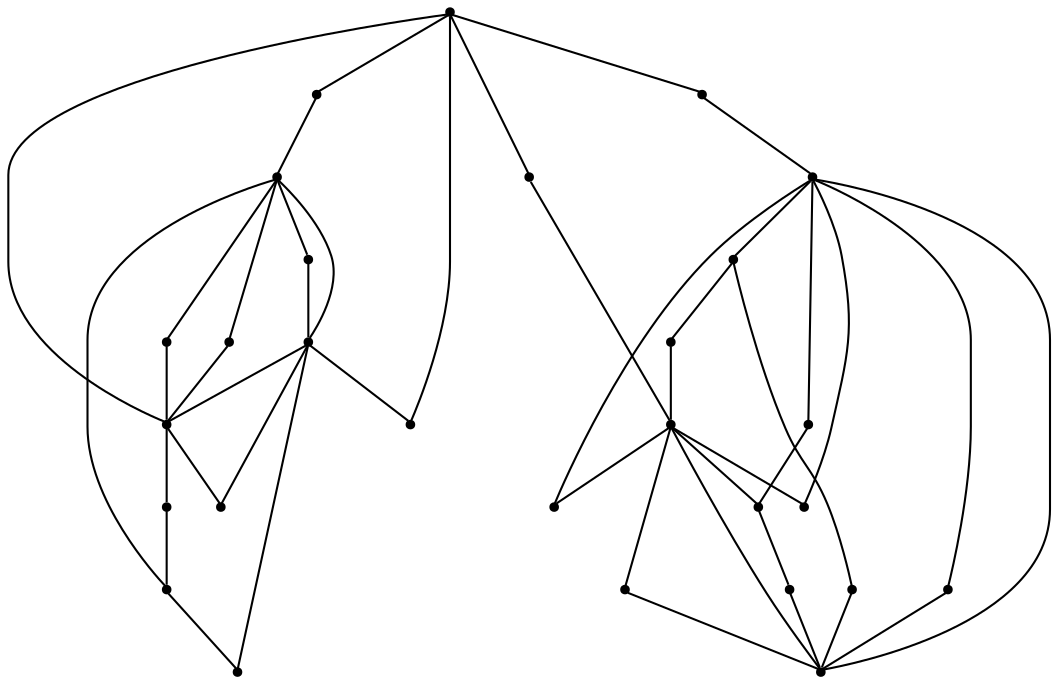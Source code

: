 graph {
  node [shape=point,comment="{\"directed\":false,\"doi\":\"10.1007/978-3-319-50106-2_25\",\"figure\":\"5 (2)\"}"]

  v0 [pos="815.3715790750972,1982.4928288379815"]
  v1 [pos="798.9950020840747,1918.98769541893"]
  v2 [pos="712.955246881424,1868.4030614175567"]
  v3 [pos="713.1636261262199,1941.547158794237"]
  v4 [pos="770.2383165659253,2133.589043898338"]
  v5 [pos="771.0040959831567,1822.2264496839516"]
  v6 [pos="607.4061518043412,1971.1526729969573"]
  v7 [pos="707.0459752247577,2088.0853801417065"]
  v8 [pos="776.328910595657,2067.304304042788"]
  v9 [pos="706.2166550811418,2015.4998365805552"]
  v10 [pos="642.4398725929127,1824.8592004696116"]
  v11 [pos="627.823979402423,2138.601244112172"]
  v12 [pos="571.2774702572209,1982.7116974892847"]
  v13 [pos="530.9658233656492,1904.276122991006"]
  v14 [pos="551.4274395378682,2072.7134182953887"]
  v15 [pos="522.8572509002745,2050.3132419542235"]
  v16 [pos="492.28987723962507,2058.5280335750585"]
  v17 [pos="497.25318374896057,1985.7412669322541"]
  v18 [pos="493.32651152204073,1907.263056922442"]
  v19 [pos="412.54279210959766,1978.2984610351696"]
  v20 [pos="735.4890585639255,2008.7165616687462"]
  v21 [pos="732.3968809881119,1903.82188469624"]
  v22 [pos="695.7827336660769,1970.789047086882"]
  v23 [pos="695.1076154353782,1903.300974762632"]
  v24 [pos="686.9396195936647,2044.0684907518537"]
  v25 [pos="522.414484747844,1867.4499780997007"]
  v26 [pos="512.4170501289619,2017.0468920285175"]
  v27 [pos="485.83782279804177,1949.3983880926353"]

  v0 -- v4 [id="-1",pos="815.3715790750972,1982.4928288379815 822.5435259419907,1983.2190950497368 826.4524967431339,1991.4994773195608 829.5488075660979,2000.0256893993612 830.5781768717916,2002.8678024843869 831.5199849263153,2005.7349690989342 832.3534383170817,2008.6228652835935 834.5663152529687,2014.8154110348535 835.9081580432298,2021.1371668673014 836.4749216101712,2027.5048329746596 836.7583351878508,2030.6843420689288 836.8458328506031,2033.876568690874 836.7541383522828,2037.0644713534093 836.9124735123505,2043.4487974220228 836.2957294490985,2049.699716625316 835.003867155148,2055.7714458636538 834.362069255323,2058.8094088748894 833.5494728655615,2061.801461611215 832.5826109744648,2064.756124816173 823.814594823354,2091.5641644560105 804.1947700731722,2112.1671951674653 781.2994423389536,2127.5735897199656 778.7907520839359,2129.153106657321 776.211160743185,2130.636606260723 770.2383165659253,2133.589043898338"]
  v0 -- v5 [id="-2",pos="815.3715790750972,1982.4928288379815 822.1476244534035,1976.834768981123 823.5395113283929,1974.1052060160298 824.9605852871057,1971.3756430509363 832.0241774902419,1957.7402914025918 839.604552764009,1944.2425434037011 840.0796854210477,1928.6485653179805 840.3255182438678,1925.156332218159 840.433872907625,1921.7266693545034 840.4297396604746,1918.3762366882693 840.4047494123193,1909.4373408353836 839.5129218541063,1901.0277484843718 837.6792862413695,1893.2891328935439 836.7666016821515,1889.4219870778352 835.6122811356814,1885.7255104835376 834.2120641779736,1882.2125478136045 822.8268759312525,1852.2040151588326 797.3270301965455,1827.6795347884922 771.0040959831567,1822.2264496839516"]
  v1 -- v2 [id="-4",pos="798.9950020840747,1918.98769541893 780.7737167284796,1890.1096349188251 750.4183906140378,1870.3262854150335 712.955246881424,1868.4030614175567"]
  v0 -- v1 [id="-5",pos="815.3715790750972,1982.4928288379815 816.1246045044088,1960.4021085023662 809.9078551779262,1937.9181887628151 798.9950020840747,1918.98769541893"]
  v0 -- v3 [id="-6",pos="815.3715790750972,1982.4928288379815 811.2917461955998,1977.5098153501635 808.89967709864,1975.4512291452543 806.3909232552046,1973.5176562374 781.6286395773756,1952.3937155923372 745.2853789147335,1936.353860986297 713.1636261262199,1941.547158794237"]
  v5 -- v10 [id="-7",pos="771.0040959831567,1822.2264496839516 763.3049375451301,1818.786549210517 761.092060609243,1818.3198159448089 758.8542570136184,1817.898865778734 749.8903249475803,1816.2112498561328 740.4929742265134,1815.2526026199184 731.1623277556115,1814.3275296567685 728.9952980688847,1814.1400732988245 726.8032781340025,1813.9775432951255 724.5904011981155,1813.856726782204 711.3091335124783,1813.1272493947104 697.1944124360747,1813.7608366235272 682.1170263041425,1816.64466319933 679.9416665346972,1816.9613296384618 677.7537798469655,1817.294528863572 675.553429829365,1817.6447695757684 666.7520297589627,1819.0615021588715 657.7922945284928,1820.9035088674586 642.4398725929127,1824.8592004696116"]
  v4 -- v11 [id="-8",pos="770.2383165659253,2133.589043898338 768.2890613127095,2134.7413154934193 762.7465040609071,2137.0125387610706 756.9705773161534,2138.7336017814596 753.8534094921845,2139.7170481966423 750.6696010064682,2140.579678098903 747.4357484360236,2141.3548114107534 737.7258606419714,2143.6718177780385 727.5409037792982,2145.163710949707 717.4309812495086,2146.622284198864 715.1972473126166,2146.9182210678837 712.9385867159871,2147.1849076232484 710.663202365503,2147.4182742561024 696.9860331912787,2148.797617307838 682.5253911225984,2148.8434004074716 667.1896452495597,2146.676460866763 664.9767683136727,2146.4597541951644 662.7430979651984,2146.2347811305767 660.5052307811561,2145.98462736119 651.541298715118,2144.984520984752 642.431494818881,2143.5718580105054 627.823979402423,2138.601244112172"]
  v2 -- v7 [id="-9",pos="712.955246881424,1868.4030614175567 725.486362003479,1873.3653453352626 741.2763835325516,1877.5743382949017 753.0074291831315,1896.402129318068 754.7868874639897,1899.0024822019736 756.4746512465274,1901.794615403233 758.0623904480263,1904.7616146100363 765.9719629602155,1919.6179760905509 771.3228647210764,1938.8707868886481 772.5230325167066,1961.257450856658 772.9272640880122,1965.8497501004506 773.1565003338131,1970.4630332649087 773.2231409955606,1975.071992469957 773.5523382339826,1998.1420963752732 769.7309286840094,2021.3537463636233 762.1463565746742,2040.5065973941873 760.6836322023694,2044.1988772043517 759.0792328354336,2047.6701263835075 757.3622819691725,2050.928992850475 745.3312261638938,2073.761533338804 727.5075198600068,2085.9924884058914 707.0459752247577,2088.0853801417065"]
  v2 -- v6 [id="-10",pos="712.955246881424,1868.4030614175567 657.6005754491335,1866.585122630096 608.855347740781,1914.5088365220067 607.4061518043412,1971.1526729969573"]
  v8 -- v0 [id="-11",pos="776.328910595657,2067.304304042788 798.7106376893055,2047.3394924055258 813.8096176911299,2017.8629363226828 815.3715790750972,1982.4928288379815"]
  v7 -- v8 [id="-12",pos="707.0459752247577,2088.0853801417065 732.5092153111364,2092.467667823278 756.8915271270643,2083.128313649738 776.328910595657,2067.304304042788"]
  v7 -- v3 [id="-13",pos="707.0459752247577,2088.0853801417065 689.1305744225505,2084.3880451142913 672.7905130803911,2075.3200663554944 662.3180093928879,2059.5260415594303 660.8260979368597,2057.2674086441784 659.4425411445887,2054.879565647738 658.2048561825168,2052.350049392988 651.7871315379381,2039.2314108941177 649.0700620381244,2023.6207728471416 650.2702298337547,2008.3185348463076 650.507796162274,2005.2639118738164 650.9036976508612,2002.2134856854582 651.4620675466665,1999.1839162424887 653.4541019078887,1984.3858010387303 659.2383587353607,1971.8839626321449 667.2687492411759,1962.4451407663166 668.8815422792478,1960.5573509580959 670.581832980072,1958.7903776627966 672.3570944253621,1957.1568112328182 684.1464506549711,1945.2801664867834 699.203043374316,1943.3256096582636 713.1636261262199,1941.547158794237"]
  v9 -- v2 [id="-14",pos="706.2166550811418,2015.4998365805552 689.059736925235,2014.5152773817006 675.0199865932972,2005.5347952133145 666.0810447754144,1989.7784142991718 664.8058426469007,1987.5280477769088 663.6306650994258,1985.1402047804688 662.5763055455768,1982.6147581345747 657.1213095449444,1969.5129067722369 654.8709154426157,1953.8898055481384 655.9961124937801,1938.5541204495166 656.2211519040129,1935.491231084036 656.5837330617264,1932.4324113274117 657.0795955429346,1929.394448316176 658.8882409075161,1914.554746796917 663.9515322551293,1901.9946621135755 670.9401537137998,1892.489073227449 672.3403706715076,1890.5846234579722 673.8156219620989,1888.8051869855508 675.3575139144377,1887.15915737845 685.6008449445576,1875.1822985143285 698.6028958880833,1873.1279090935523 712.955246881424,1868.4030614175567"]
  v10 -- v19 [id="-15",pos="642.4398725929127,1824.8592004696116 633.6550849966341,1816.4528828819766 627.958389420332,1813.2399266899192 622.157472427423,1810.5895939222473 620.2196153980794,1809.7062344498745 618.2651617917167,1808.8851908631136 616.2773242660626,1808.118323944253 612.3725503004874,1806.9307612098705 608.4511161694754,1805.6806282393227 604.50049495474,1804.4844175861213 602.5293175945227,1803.8887285897786 600.5498101515869,1803.3052484200052 598.5578393787824,1802.7510185638866 582.5636354404819,1799.4337786448864 566.1068257634291,1798.8213025120117 549.6875968412357,1800.0755050914158 547.6330550654166,1800.2339654862585 545.582773713583,1800.4214218442025 543.5324287733318,1800.6340589069446 534.6143439564539,1801.0756114678543 525.8337690928478,1802.9051549993192 517.1907359767223,1805.484778313113 515.0278713313546,1806.1305743684989 512.8775336042735,1806.8224078740714 510.7355259599107,1807.5516309110117 500.4297193094027,1811.9814001511054 489.5738410515989,1816.3987062140768 479.22635219328987,1822.332958978238 477.1551820462426,1823.5206488878966 475.1048689002003,1824.7707818584445 473.0837110436724,1826.0918786334241 455.53508823474664,1837.8811539643252 440.9785866263868,1857.3422778657546 430.07269607806364,1879.4080786104996 429.0391935252196,1881.6458547803632 428.04734138596774,1883.917078048015 427.09720324872563,1886.2214940629005 422.3589758923841,1897.7524764067025 418.7375519160708,1910.1417646933555 416.5538620639071,1923.2353496627038 416.0037586624025,1926.0148925115639 415.4953692629078,1928.798632144557 415.0369603597236,1931.6032285229385 412.73658576108426,1945.6136200624474 411.6239156282063,1960.0574249451533 412.54279210959766,1978.2984610351696"]
  v10 -- v13 [id="-16",pos="642.4398725929127,1824.8592004696116 623.599339798723,1835.5680900306197 610.8431216780174,1842.4358093261967 597.6243614069773,1850.2785814686908 594.9905927343478,1852.049751548123 592.4110649820146,1853.8833646884445 589.8731240548559,1855.762760928399 572.0994618356972,1868.9438424881582 556.3094403066247,1884.5544805351346 538.9275463289027,1898.1398522997124 536.9646990514038,1899.577568803481 535.2561418562789,1900.8318985581618 530.9658233656492,1904.276122991006"]
  v11 -- v16 [id="-17",pos="627.823979402423,2138.601244112172 615.5564223746214,2132.415915557868 604.41293370357,2128.252832873139 593.2820355392229,2123.8563835555565 590.5023950363943,2122.7561902363086 587.7186212864156,2121.6477305240705 584.9390443720048,2120.5226108505776 582.4136303631326,2119.8474373062604 579.9298667678524,2119.0640376014208 577.4753538447134,2118.1805509537708 575.0165804975885,2117.3012610902542 572.5870578226047,2116.321884283928 570.1574715592033,2115.284261200846 544.2325372521857,2103.336652650379 515.7821571420872,2091.5683612401435 498.55859832443304,2068.2149108182066 497.2958913199969,2066.481257445418 496.11235189559466,2064.7060177571298 492.28987723962507,2058.5280335750585"]
  v11 -- v17 [id="-18",pos="627.823979402423,2138.601244112172 625.187079000222,2134.3912019564996 621.4906842794428,2129.598856002364 618.0401223814838,2124.67729996704 616.3148414325043,2122.214423557312 614.6479346509715,2119.7224240092055 613.022614694613,2117.209440540434 607.9843135951551,2109.8083481341264 602.8668449156633,2102.599036045173 597.8202137334868,2095.427113487586 596.1407800336675,2093.035073707013 594.4655431694162,2090.6514274947062 592.8069028821841,2088.263584498266 574.6415360100063,2062.1388576204586 562.8688399458342,2032.709608351327 541.4654236676438,2008.5017944201184 539.5359603094363,2006.2973381727656 537.5314626183452,2004.1679153387013 535.4477973472204,2002.1258619197708 533.3599352405274,2000.083935676117 531.2012674307279,1998.1337028070072 528.9675970822536,1996.3041592755421 519.7077881086672,1987.5820972695317 506.9515699879616,1982.6772011954636 497.25318374896057,1985.7412669322541"]
  v11 -- v18 [id="-19",pos="627.823979402423,2138.601244112172 622.4949997485635,2140.3461842907727 619.4320092564732,2140.325327545384 616.3648219288149,2140.337917897783 613.3018950251422,2140.3545778590387 610.2430377802023,2140.404557742805 607.1842441236801,2140.450468017715 598.4078343014331,2140.5171078627372 589.6564147273415,2139.8252743571647 581.0050833227064,2138.550087857095 578.1254182388391,2138.125068082164 575.2499499905399,2137.6332812869346 572.3912054960953,2137.087444999082 548.5831932026585,2133.270151891863 525.1336606139939,2125.589909753068 505.47635049157907,2112.112891324289 503.01764073287194,2110.4293450105442 500.6172415531938,2108.6541053222554 498.27521654096233,2106.7912418682795 493.5369573904119,2103.1574626854244 489.11540035420586,2099.115196513618 485.04392935163565,2094.7312103731574 483.00611132967094,2092.539217302927 481.0599560118178,2090.263797251143 479.20133015092574,2087.90940135249 477.0718176306407,2085.33397482283 475.07568181647696,2082.6710517027586 473.20872587286647,2079.9332223446754 471.3459031764064,2077.191069027183 469.60812710334926,2074.378206255812 467.99956269505424,2071.498576464142 464.8031954968426,2065.310227497015 462.01109166414534,2058.867527976369 459.66490161055464,2052.249962450178 457.3145147213959,2045.628072964577 455.4142066527029,2038.831317473432 453.9973295295582,2031.9094215099549 452.62210282000564,2025.987759098193 451.75529730415667,2020.0326495886434 451.33857060877347,2014.0692736861045 451.1301913639775,2011.0854873427684 451.0343636185067,2008.097631390576 451.03016678293864,2005.0971850859844 452.9971473075879,1973.846785853654 458.885593757458,1940.4959597503603 481.30582062884673,1916.9967664612568 483.1269611175058,1915.04640641687 485.04392935163565,1913.1628133927823 493.32651152204073,1907.263056922442"]
  v11 -- v19 [id="-20",pos="627.823979402423,2138.601244112172 622.9700688171846,2144.763744704297 619.2820041791239,2145.4263278962153 615.585545869927,2146.1514813242993 613.7352500917534,2146.5181276471976 611.8849543135799,2146.901561106628 610.0513822892608,2147.2766009977922 597.6243614069773,2149.3351872027015 585.1974041131114,2150.539537073616 572.7662499836774,2150.5062171511045 568.6197764424326,2150.4979507581156 564.4815693954885,2150.347883931539 560.3642829379669,2150.051947062519 546.528715015257,2148.935220957292 532.7265310118386,2146.076447911011 518.815992344663,2142.6383914790895 514.4027653911754,2141.80081510635 510.00206535597425,2140.709015355368 505.6388824872149,2139.3421354807547 501.2715027828875,2137.9794523902747 496.9333101622835,2136.341689176163 492.6576567504853,2134.420579445431 488.38613658583745,2132.499469714699 484.1729587944275,2130.290816683213 480.0556405426971,2127.7653700373194 466.5034861976668,2119.1683213283636 454.1056841933154,2107.5748959236726 443.0080745656331,2093.060254411812 440.3451506034892,2089.463864760324 437.8197365946169,2085.663358789637 435.4568545813805,2081.696126031118 433.0939725681441,2077.7288932725996 430.8894893033932,2073.594933726249 428.8600013641469,2069.3109073533215 427.8306638526621,2066.8856748255143 426.834646672051,2064.4186016316526 425.8720134107313,2061.922405299413 422.99238012107287,2054.4338163026955 420.4211506572493,2046.665950398213 418.06659872673134,2038.8065182944636 417.3873154546735,2036.1477919585254 416.7497143904166,2033.4764752701878 416.1454654512423,2030.8052857571272 415.541216512068,2028.1340962440665 414.97861798648574,2025.4587099468727 414.4493397917773,2022.7873932585353 414.0951523052,2020.2871273174396 413.7784183966467,2017.7742710239447 413.4908715718168,2015.2530211621836 412.9116128807977,2010.2189150069278 412.45320397761355,2005.151488929161 412.12397494498265,2000.0715996742715 411.90726561746817,1996.6711871242705 411.7447654160412,1993.2622538307269 411.6447408350024,1989.8034678286933 411.54474804817244,1987.2238445148996 411.48637388072575,1984.6485451605158 412.54279210959766,1978.2984610351696"]
  v10 -- v12 [id="-21",pos="642.4398725929127,1824.8592004696116 631.5380993946354,1845.3404926473886 623.6910342970434,1860.0551808695927 614.8687772256363,1874.153068999512 613.2143337739723,1876.8868287487385 611.601604324318,1879.6330516750877 610.0346585354063,1882.4001313468252 599.04543536569,1901.7654922648549 590.0565130514967,1921.947572810235 582.5386451923266,1942.7673101932885 581.5676500540796,1945.2135266417613 580.621645163988,1947.6722062673566 579.7214875230565,1950.1434762453512 576.120920547748,1960.0281746314986 573.228792134012,1970.108850119133 571.2774702572209,1982.7116974892847"]
  v15 -- v26 [id="-22",pos="522.8572509002745,2050.3132419542235 515.7446717698542,2024.1083628582383 515.7446717698542,2024.1083628582383 515.7446717698542,2024.1083628582383 512.4170501289619,2017.0468920285175 512.4170501289619,2017.0468920285175 512.4170501289619,2017.0468920285175"]
  v6 -- v7 [id="-23",pos="607.4061518043412,1971.1526729969573 603.9003474685072,2037.3936009696633 648.6325101359452,2089.0886976938828 707.0459752247577,2088.0853801417065"]
  v24 -- v7 [id="-25",pos="686.9396195936647,2044.0684907518537 707.0459752247577,2088.0853801417065 707.0459752247577,2088.0853801417065 707.0459752247577,2088.0853801417065"]
  v23 -- v3 [id="-26",pos="695.1076154353782,1903.300974762632 713.1636261262199,1941.547158794237 713.1636261262199,1941.547158794237 713.1636261262199,1941.547158794237"]
  v22 -- v9 [id="-27",pos="695.7827336660769,1970.789047086882 704.3163788066576,2002.0466317223495 704.3163788066576,2002.0466317223495 704.3163788066576,2002.0466317223495 706.2166550811418,2015.4998365805552 706.2166550811418,2015.4998365805552 706.2166550811418,2015.4998365805552"]
  v10 -- v15 [id="-28",pos="642.4398725929127,1824.8592004696116 622.8533840707089,1843.5858553539347 604.4463176228614,1860.4217000172139 589.3730647380796,1881.0955673578242 588.0103649468135,1882.91252053689 586.6684585681347,1884.7503304613442 585.3516060260288,1886.6088699559104 583.597137993326,1889.0842095427615 581.8843839626329,1891.597193011533 580.209083509964,1894.143369227539 561.172746080578,1919.8220924097502 550.1126218251286,1950.5057986088395 539.510970061281,1981.2061647691842 538.4816007555874,1984.373210686331 537.4898122047532,1987.5612405241432 536.535477231943,1990.7617335390778 533.6683390663623,2000.3714789768708 531.122099850694,2010.1187008888412 528.9092547090157,2019.9702065277545 528.0507792758852,2023.474902804698 527.1923038427547,2026.9628119451097 526.3213332855465,2030.4466514766648 524.5710620884117,2037.4185273239084 522.7415915170342,2044.365476816907 522.8572509002745,2050.3132419542235"]
  v10 -- v17 [id="-29",pos="642.4398725929127,1824.8592004696116 626.637340042658,1819.8324386865888 607.0175152924761,1819.8324386865888 587.4310744615856,1821.3366678601024 584.0596801436604,1821.599411981888 580.6966794968715,1821.9160784210194 577.3419453443831,1822.2911183121837 560.5684653471949,1824.1663177680057 544.0450150083947,1827.5126808253835 528.1549688982833,1833.2344237020793 524.7877714159262,1834.3886665139503 521.4663893885204,1835.6889065435412 518.195051445843,1837.1599429698208 514.9236817089566,1838.6309793961004 511.69815922123047,1840.2729393943446 508.51848398266446,1842.1106221435225 478.50538671343105,1858.0922304728065 455.9434530532026,1888.505053332398 454.1598297309852,1922.8516618527199 454.0223197777135,1925.643795053979 454.0431449845096,1928.431731471105 454.2306990225095,1931.207077535832 454.98498483324204,1942.3129129294261 458.42718485427383,1953.1978448672887 465.0657520735172,1962.9825834859032 466.5784887363415,1965.1412566336223 468.24542731208317,1967.1791132684198 470.0831961719703,1969.0669030766408 475.59243309289894,1974.7301453260268 482.61437488244303,1979.047491621465 497.25318374896057,1985.7412669322541"]
  v11 -- v14 [id="-31",pos="627.823979402423,2138.601244112172 610.2347076974838,2123.8563835555565 593.92376985063,2112.483861606597 578.6963786413485,2098.390170260811 576.5210188719033,2096.3773671555346 574.3665161034629,2094.3061905982263 572.2370035831779,2092.172570980029 565.8475102822313,2085.238124636385 559.0752008213713,2078.4675812832184 551.4274395378682,2072.7134182953887"]
  v18 -- v27 [id="-32",pos="493.32651152204073,1907.263056922442 485.83782279804177,1949.3983880926353 485.83782279804177,1949.3983880926353 485.83782279804177,1949.3983880926353"]
  v13 -- v17 [id="-33",pos="530.9658233656492,1904.276122991006 497.25318374896057,1985.7412669322541 497.25318374896057,1985.7412669322541 497.25318374896057,1985.7412669322541"]
  v20 -- v7 [id="-35",pos="735.4890585639255,2008.7165616687462 707.0459752247577,2088.0853801417065 707.0459752247577,2088.0853801417065 707.0459752247577,2088.0853801417065"]
  v21 -- v3 [id="-36",pos="732.3968809881119,1903.82188469624 713.1636261262199,1941.547158794237 713.1636261262199,1941.547158794237 713.1636261262199,1941.547158794237"]
  v2 -- v21 [id="-37",pos="712.955246881424,1868.4030614175567 732.3968809881119,1903.82188469624 732.3968809881119,1903.82188469624 732.3968809881119,1903.82188469624"]
  v3 -- v20 [id="-38",pos="713.1636261262199,1941.547158794237 735.4890585639255,2008.7165616687462 735.4890585639255,2008.7165616687462 735.4890585639255,2008.7165616687462"]
  v3 -- v22 [id="-39",pos="713.1636261262199,1941.547158794237 695.7827336660769,1970.789047086882 695.7827336660769,1970.789047086882 695.7827336660769,1970.789047086882"]
  v14 -- v15 [id="-41",pos="551.4274395378682,2072.7134182953887 545.1022631639878,2066.4865484711095 537.9694844800397,2061.1980577625204 530.3469888331654,2056.6923220426706 527.6048972909875,2055.1295922418476 524.7877714159262,2053.6876789539465 522.8572509002745,2050.3132419542235"]
  v26 -- v17 [id="-42",pos="512.4170501289619,2017.0468920285175 497.25318374896057,1985.7412669322541 497.25318374896057,1985.7412669322541 497.25318374896057,1985.7412669322541"]
  v9 -- v24 [id="-43",pos="706.2166550811418,2015.4998365805552 686.9396195936647,2044.0684907518537 686.9396195936647,2044.0684907518537 686.9396195936647,2044.0684907518537"]
  v18 -- v25 [id="-44",pos="493.32651152204073,1907.263056922442 522.414484747844,1867.4499780997007 522.414484747844,1867.4499780997007 522.414484747844,1867.4499780997007"]
  v16 -- v17 [id="-47",pos="492.28987723962507,2058.5280335750585 482.4310176800111,2033.6889851576534 487.3359738675566,2011.1273280088224 497.25318374896057,1985.7412669322541"]
  v2 -- v23 [id="-48",pos="712.955246881424,1868.4030614175567 695.1076154353782,1903.300974762632 695.1076154353782,1903.300974762632 695.1076154353782,1903.300974762632"]
  v27 -- v17 [id="-24",pos="485.83782279804177,1949.3983880926353 497.25318374896057,1985.7412669322541 497.25318374896057,1985.7412669322541 497.25318374896057,1985.7412669322541"]
  v25 -- v10 [id="-30",pos="522.414484747844,1867.4499780997007 642.4398725929127,1824.8592004696116 642.4398725929127,1824.8592004696116 642.4398725929127,1824.8592004696116"]
  v12 -- v11 [id="-34",pos="571.2774702572209,1982.7116974892847 571.8285751763042,1983.556618234257 571.6827033461052,1986.9196412528904 571.7577376789887,1990.2784674873908 572.0786048346923,1992.9121402938074 572.4911664887163,1995.5126203529896 572.9787624756239,1998.0838500985174 573.4663584625314,2000.6550798440448 574.0289251939047,2003.1886657076516 574.6539993398751,2005.7016491764232 581.509275886633,2030.7427155209614 593.2819719508051,2054.2879462602523 603.733682225721,2079.2790327210237 604.9796972705115,2082.2920693780143 606.2382392335884,2085.304978859728 607.5175746092525,2088.3178883414425 611.3473778303618,2097.3442807847387 615.3438462942573,2106.3288325619815 619.7528764121769,2115.1884982174456 620.8322262141811,2117.647177843041 621.9199060989037,2120.1058574686363 623.0200493134951,2122.5687338783646 624.1160592809362,2125.031610288093 625.2245961666638,2127.4944866978212 627.823979402423,2138.601244112172"]
}